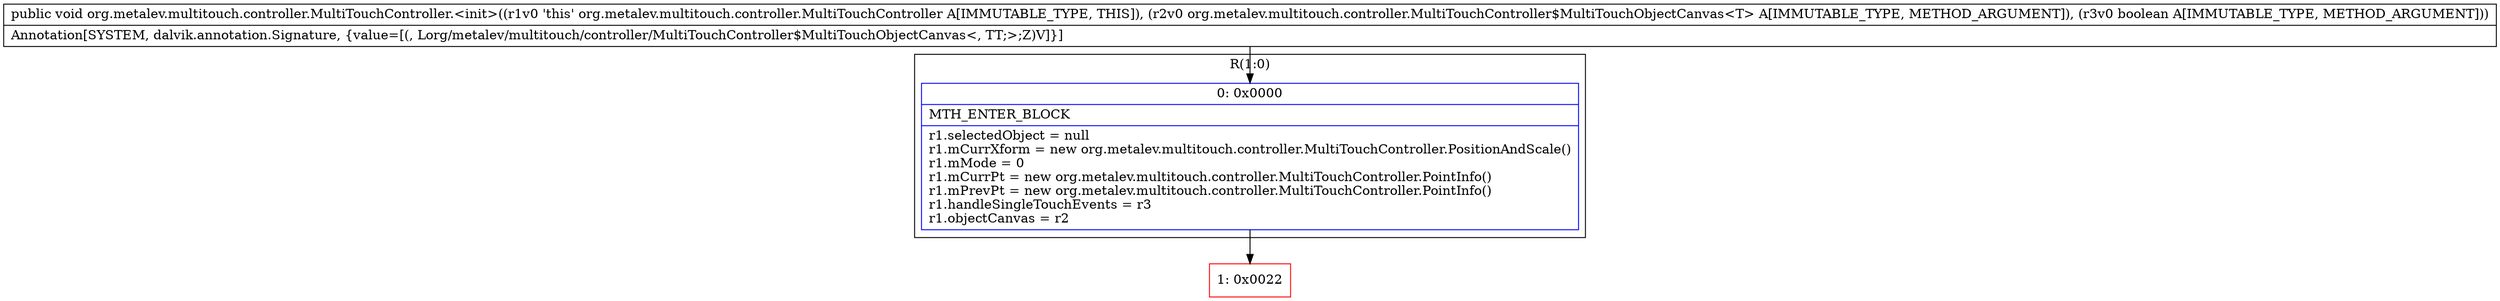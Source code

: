 digraph "CFG fororg.metalev.multitouch.controller.MultiTouchController.\<init\>(Lorg\/metalev\/multitouch\/controller\/MultiTouchController$MultiTouchObjectCanvas;Z)V" {
subgraph cluster_Region_1400914306 {
label = "R(1:0)";
node [shape=record,color=blue];
Node_0 [shape=record,label="{0\:\ 0x0000|MTH_ENTER_BLOCK\l|r1.selectedObject = null\lr1.mCurrXform = new org.metalev.multitouch.controller.MultiTouchController.PositionAndScale()\lr1.mMode = 0\lr1.mCurrPt = new org.metalev.multitouch.controller.MultiTouchController.PointInfo()\lr1.mPrevPt = new org.metalev.multitouch.controller.MultiTouchController.PointInfo()\lr1.handleSingleTouchEvents = r3\lr1.objectCanvas = r2\l}"];
}
Node_1 [shape=record,color=red,label="{1\:\ 0x0022}"];
MethodNode[shape=record,label="{public void org.metalev.multitouch.controller.MultiTouchController.\<init\>((r1v0 'this' org.metalev.multitouch.controller.MultiTouchController A[IMMUTABLE_TYPE, THIS]), (r2v0 org.metalev.multitouch.controller.MultiTouchController$MultiTouchObjectCanvas\<T\> A[IMMUTABLE_TYPE, METHOD_ARGUMENT]), (r3v0 boolean A[IMMUTABLE_TYPE, METHOD_ARGUMENT]))  | Annotation[SYSTEM, dalvik.annotation.Signature, \{value=[(, Lorg\/metalev\/multitouch\/controller\/MultiTouchController$MultiTouchObjectCanvas\<, TT;\>;Z)V]\}]\l}"];
MethodNode -> Node_0;
Node_0 -> Node_1;
}

